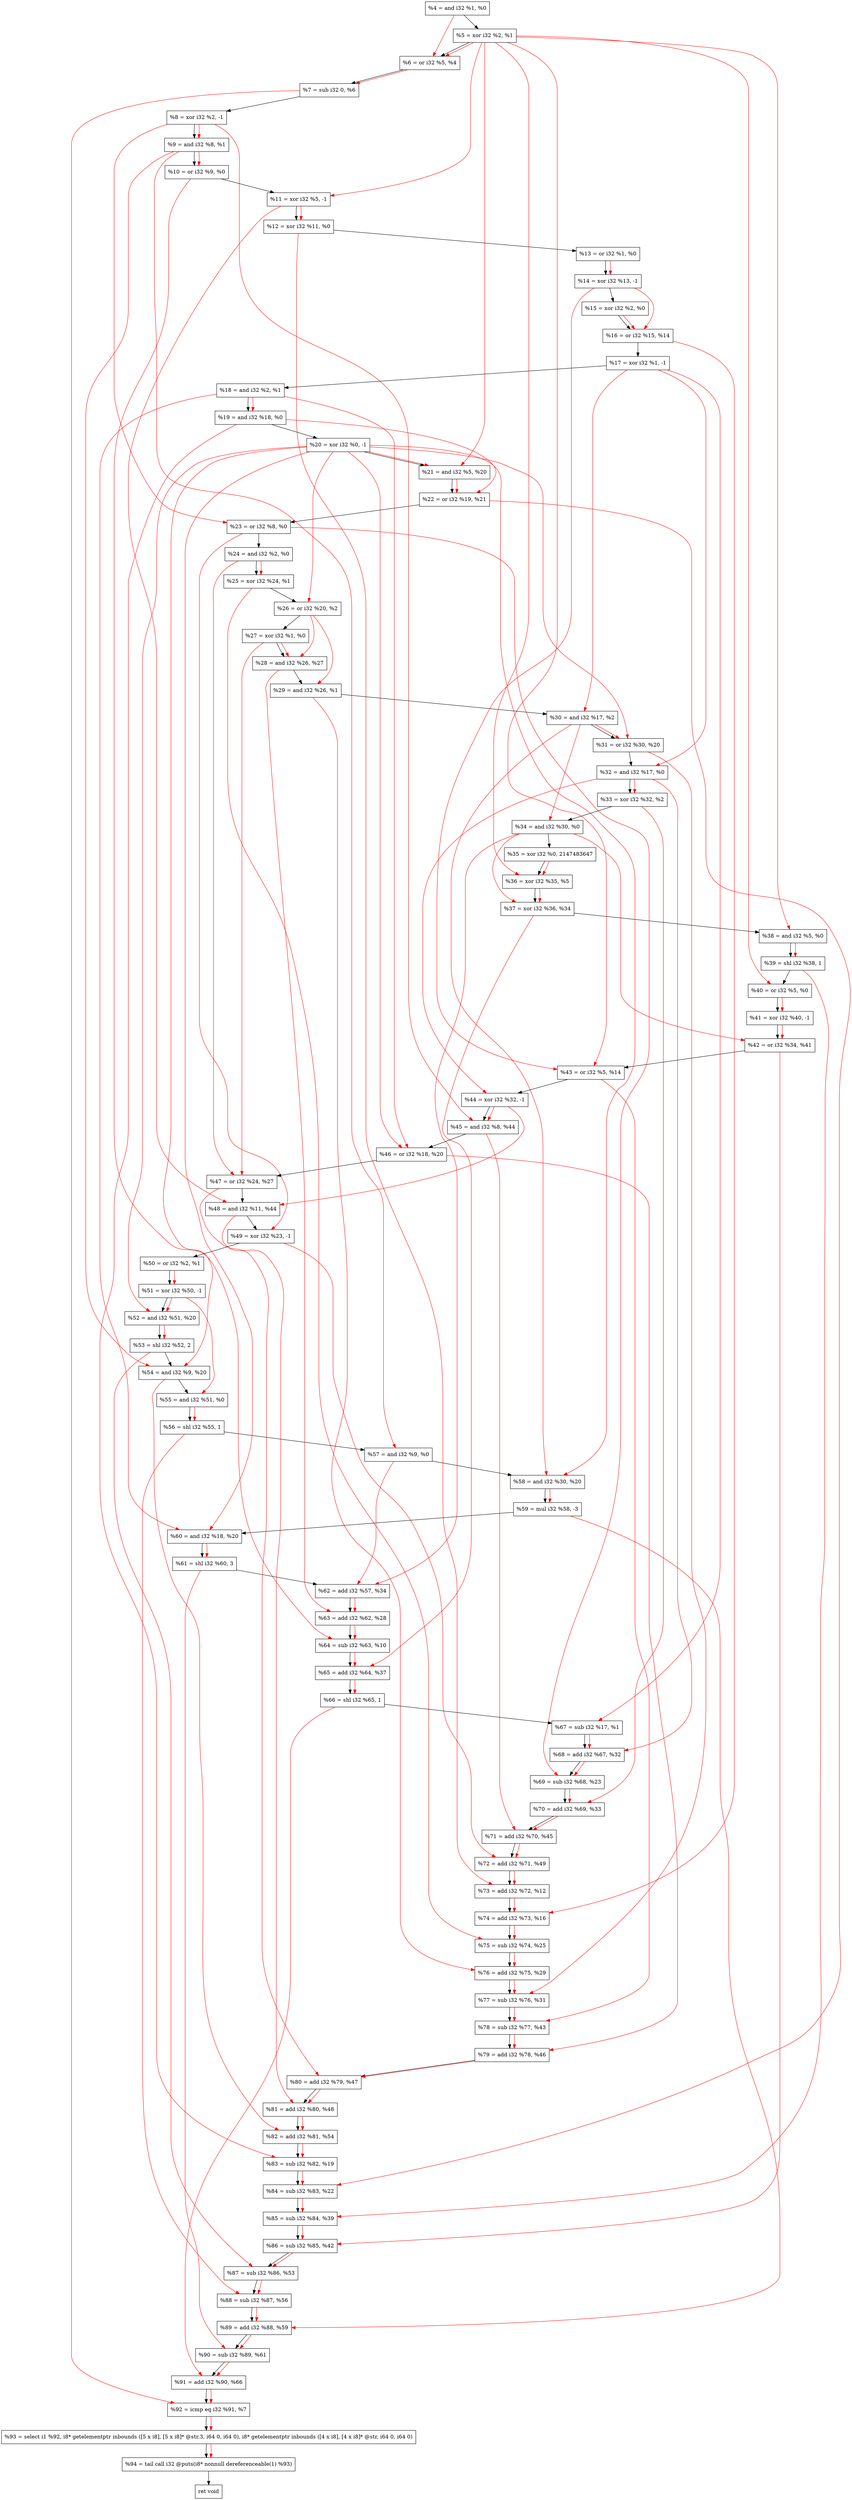 digraph "DFG for'crackme' function" {
	Node0x8009b0[shape=record, label="  %4 = and i32 %1, %0"];
	Node0x800a70[shape=record, label="  %5 = xor i32 %2, %1"];
	Node0x800ae0[shape=record, label="  %6 = or i32 %5, %4"];
	Node0x801160[shape=record, label="  %7 = sub i32 0, %6"];
	Node0x801200[shape=record, label="  %8 = xor i32 %2, -1"];
	Node0x801270[shape=record, label="  %9 = and i32 %8, %1"];
	Node0x8012e0[shape=record, label="  %10 = or i32 %9, %0"];
	Node0x801350[shape=record, label="  %11 = xor i32 %5, -1"];
	Node0x8013c0[shape=record, label="  %12 = xor i32 %11, %0"];
	Node0x801430[shape=record, label="  %13 = or i32 %1, %0"];
	Node0x8014a0[shape=record, label="  %14 = xor i32 %13, -1"];
	Node0x801510[shape=record, label="  %15 = xor i32 %2, %0"];
	Node0x801580[shape=record, label="  %16 = or i32 %15, %14"];
	Node0x8015f0[shape=record, label="  %17 = xor i32 %1, -1"];
	Node0x801660[shape=record, label="  %18 = and i32 %2, %1"];
	Node0x8016d0[shape=record, label="  %19 = and i32 %18, %0"];
	Node0x801740[shape=record, label="  %20 = xor i32 %0, -1"];
	Node0x8017b0[shape=record, label="  %21 = and i32 %5, %20"];
	Node0x801820[shape=record, label="  %22 = or i32 %19, %21"];
	Node0x801890[shape=record, label="  %23 = or i32 %8, %0"];
	Node0x801900[shape=record, label="  %24 = and i32 %2, %0"];
	Node0x801970[shape=record, label="  %25 = xor i32 %24, %1"];
	Node0x8019e0[shape=record, label="  %26 = or i32 %20, %2"];
	Node0x801a50[shape=record, label="  %27 = xor i32 %1, %0"];
	Node0x801ac0[shape=record, label="  %28 = and i32 %26, %27"];
	Node0x801b30[shape=record, label="  %29 = and i32 %26, %1"];
	Node0x801ba0[shape=record, label="  %30 = and i32 %17, %2"];
	Node0x801c10[shape=record, label="  %31 = or i32 %30, %20"];
	Node0x801c80[shape=record, label="  %32 = and i32 %17, %0"];
	Node0x801f00[shape=record, label="  %33 = xor i32 %32, %2"];
	Node0x801f70[shape=record, label="  %34 = and i32 %30, %0"];
	Node0x802010[shape=record, label="  %35 = xor i32 %0, 2147483647"];
	Node0x802080[shape=record, label="  %36 = xor i32 %35, %5"];
	Node0x8020f0[shape=record, label="  %37 = xor i32 %36, %34"];
	Node0x802160[shape=record, label="  %38 = and i32 %5, %0"];
	Node0x802200[shape=record, label="  %39 = shl i32 %38, 1"];
	Node0x802270[shape=record, label="  %40 = or i32 %5, %0"];
	Node0x8022e0[shape=record, label="  %41 = xor i32 %40, -1"];
	Node0x802350[shape=record, label="  %42 = or i32 %34, %41"];
	Node0x8023c0[shape=record, label="  %43 = or i32 %5, %14"];
	Node0x802430[shape=record, label="  %44 = xor i32 %32, -1"];
	Node0x8024a0[shape=record, label="  %45 = and i32 %8, %44"];
	Node0x802510[shape=record, label="  %46 = or i32 %18, %20"];
	Node0x802580[shape=record, label="  %47 = or i32 %24, %27"];
	Node0x8025f0[shape=record, label="  %48 = and i32 %11, %44"];
	Node0x802660[shape=record, label="  %49 = xor i32 %23, -1"];
	Node0x8026d0[shape=record, label="  %50 = or i32 %2, %1"];
	Node0x802740[shape=record, label="  %51 = xor i32 %50, -1"];
	Node0x8027b0[shape=record, label="  %52 = and i32 %51, %20"];
	Node0x802850[shape=record, label="  %53 = shl i32 %52, 2"];
	Node0x8028c0[shape=record, label="  %54 = and i32 %9, %20"];
	Node0x802930[shape=record, label="  %55 = and i32 %51, %0"];
	Node0x8029a0[shape=record, label="  %56 = shl i32 %55, 1"];
	Node0x802a10[shape=record, label="  %57 = and i32 %9, %0"];
	Node0x802a80[shape=record, label="  %58 = and i32 %30, %20"];
	Node0x802b20[shape=record, label="  %59 = mul i32 %58, -3"];
	Node0x802b90[shape=record, label="  %60 = and i32 %18, %20"];
	Node0x802c30[shape=record, label="  %61 = shl i32 %60, 3"];
	Node0x802ca0[shape=record, label="  %62 = add i32 %57, %34"];
	Node0x802d10[shape=record, label="  %63 = add i32 %62, %28"];
	Node0x802d80[shape=record, label="  %64 = sub i32 %63, %10"];
	Node0x803200[shape=record, label="  %65 = add i32 %64, %37"];
	Node0x803270[shape=record, label="  %66 = shl i32 %65, 1"];
	Node0x8032e0[shape=record, label="  %67 = sub i32 %17, %1"];
	Node0x803350[shape=record, label="  %68 = add i32 %67, %32"];
	Node0x8033c0[shape=record, label="  %69 = sub i32 %68, %23"];
	Node0x803430[shape=record, label="  %70 = add i32 %69, %33"];
	Node0x8034a0[shape=record, label="  %71 = add i32 %70, %45"];
	Node0x803510[shape=record, label="  %72 = add i32 %71, %49"];
	Node0x803580[shape=record, label="  %73 = add i32 %72, %12"];
	Node0x8035f0[shape=record, label="  %74 = add i32 %73, %16"];
	Node0x803660[shape=record, label="  %75 = sub i32 %74, %25"];
	Node0x8036d0[shape=record, label="  %76 = add i32 %75, %29"];
	Node0x803740[shape=record, label="  %77 = sub i32 %76, %31"];
	Node0x8037b0[shape=record, label="  %78 = sub i32 %77, %43"];
	Node0x803820[shape=record, label="  %79 = add i32 %78, %46"];
	Node0x803890[shape=record, label="  %80 = add i32 %79, %47"];
	Node0x803900[shape=record, label="  %81 = add i32 %80, %48"];
	Node0x803970[shape=record, label="  %82 = add i32 %81, %54"];
	Node0x8039e0[shape=record, label="  %83 = sub i32 %82, %19"];
	Node0x803a50[shape=record, label="  %84 = sub i32 %83, %22"];
	Node0x803ac0[shape=record, label="  %85 = sub i32 %84, %39"];
	Node0x803b30[shape=record, label="  %86 = sub i32 %85, %42"];
	Node0x803ba0[shape=record, label="  %87 = sub i32 %86, %53"];
	Node0x803c10[shape=record, label="  %88 = sub i32 %87, %56"];
	Node0x803c80[shape=record, label="  %89 = add i32 %88, %59"];
	Node0x803cf0[shape=record, label="  %90 = sub i32 %89, %61"];
	Node0x803d60[shape=record, label="  %91 = add i32 %90, %66"];
	Node0x803dd0[shape=record, label="  %92 = icmp eq i32 %91, %7"];
	Node0x7a1268[shape=record, label="  %93 = select i1 %92, i8* getelementptr inbounds ([5 x i8], [5 x i8]* @str.3, i64 0, i64 0), i8* getelementptr inbounds ([4 x i8], [4 x i8]* @str, i64 0, i64 0)"];
	Node0x804060[shape=record, label="  %94 = tail call i32 @puts(i8* nonnull dereferenceable(1) %93)"];
	Node0x8040b0[shape=record, label="  ret void"];
	Node0x8009b0 -> Node0x800a70;
	Node0x800a70 -> Node0x800ae0;
	Node0x800ae0 -> Node0x801160;
	Node0x801160 -> Node0x801200;
	Node0x801200 -> Node0x801270;
	Node0x801270 -> Node0x8012e0;
	Node0x8012e0 -> Node0x801350;
	Node0x801350 -> Node0x8013c0;
	Node0x8013c0 -> Node0x801430;
	Node0x801430 -> Node0x8014a0;
	Node0x8014a0 -> Node0x801510;
	Node0x801510 -> Node0x801580;
	Node0x801580 -> Node0x8015f0;
	Node0x8015f0 -> Node0x801660;
	Node0x801660 -> Node0x8016d0;
	Node0x8016d0 -> Node0x801740;
	Node0x801740 -> Node0x8017b0;
	Node0x8017b0 -> Node0x801820;
	Node0x801820 -> Node0x801890;
	Node0x801890 -> Node0x801900;
	Node0x801900 -> Node0x801970;
	Node0x801970 -> Node0x8019e0;
	Node0x8019e0 -> Node0x801a50;
	Node0x801a50 -> Node0x801ac0;
	Node0x801ac0 -> Node0x801b30;
	Node0x801b30 -> Node0x801ba0;
	Node0x801ba0 -> Node0x801c10;
	Node0x801c10 -> Node0x801c80;
	Node0x801c80 -> Node0x801f00;
	Node0x801f00 -> Node0x801f70;
	Node0x801f70 -> Node0x802010;
	Node0x802010 -> Node0x802080;
	Node0x802080 -> Node0x8020f0;
	Node0x8020f0 -> Node0x802160;
	Node0x802160 -> Node0x802200;
	Node0x802200 -> Node0x802270;
	Node0x802270 -> Node0x8022e0;
	Node0x8022e0 -> Node0x802350;
	Node0x802350 -> Node0x8023c0;
	Node0x8023c0 -> Node0x802430;
	Node0x802430 -> Node0x8024a0;
	Node0x8024a0 -> Node0x802510;
	Node0x802510 -> Node0x802580;
	Node0x802580 -> Node0x8025f0;
	Node0x8025f0 -> Node0x802660;
	Node0x802660 -> Node0x8026d0;
	Node0x8026d0 -> Node0x802740;
	Node0x802740 -> Node0x8027b0;
	Node0x8027b0 -> Node0x802850;
	Node0x802850 -> Node0x8028c0;
	Node0x8028c0 -> Node0x802930;
	Node0x802930 -> Node0x8029a0;
	Node0x8029a0 -> Node0x802a10;
	Node0x802a10 -> Node0x802a80;
	Node0x802a80 -> Node0x802b20;
	Node0x802b20 -> Node0x802b90;
	Node0x802b90 -> Node0x802c30;
	Node0x802c30 -> Node0x802ca0;
	Node0x802ca0 -> Node0x802d10;
	Node0x802d10 -> Node0x802d80;
	Node0x802d80 -> Node0x803200;
	Node0x803200 -> Node0x803270;
	Node0x803270 -> Node0x8032e0;
	Node0x8032e0 -> Node0x803350;
	Node0x803350 -> Node0x8033c0;
	Node0x8033c0 -> Node0x803430;
	Node0x803430 -> Node0x8034a0;
	Node0x8034a0 -> Node0x803510;
	Node0x803510 -> Node0x803580;
	Node0x803580 -> Node0x8035f0;
	Node0x8035f0 -> Node0x803660;
	Node0x803660 -> Node0x8036d0;
	Node0x8036d0 -> Node0x803740;
	Node0x803740 -> Node0x8037b0;
	Node0x8037b0 -> Node0x803820;
	Node0x803820 -> Node0x803890;
	Node0x803890 -> Node0x803900;
	Node0x803900 -> Node0x803970;
	Node0x803970 -> Node0x8039e0;
	Node0x8039e0 -> Node0x803a50;
	Node0x803a50 -> Node0x803ac0;
	Node0x803ac0 -> Node0x803b30;
	Node0x803b30 -> Node0x803ba0;
	Node0x803ba0 -> Node0x803c10;
	Node0x803c10 -> Node0x803c80;
	Node0x803c80 -> Node0x803cf0;
	Node0x803cf0 -> Node0x803d60;
	Node0x803d60 -> Node0x803dd0;
	Node0x803dd0 -> Node0x7a1268;
	Node0x7a1268 -> Node0x804060;
	Node0x804060 -> Node0x8040b0;
edge [color=red]
	Node0x800a70 -> Node0x800ae0;
	Node0x8009b0 -> Node0x800ae0;
	Node0x800ae0 -> Node0x801160;
	Node0x801200 -> Node0x801270;
	Node0x801270 -> Node0x8012e0;
	Node0x800a70 -> Node0x801350;
	Node0x801350 -> Node0x8013c0;
	Node0x801430 -> Node0x8014a0;
	Node0x801510 -> Node0x801580;
	Node0x8014a0 -> Node0x801580;
	Node0x801660 -> Node0x8016d0;
	Node0x800a70 -> Node0x8017b0;
	Node0x801740 -> Node0x8017b0;
	Node0x8016d0 -> Node0x801820;
	Node0x8017b0 -> Node0x801820;
	Node0x801200 -> Node0x801890;
	Node0x801900 -> Node0x801970;
	Node0x801740 -> Node0x8019e0;
	Node0x8019e0 -> Node0x801ac0;
	Node0x801a50 -> Node0x801ac0;
	Node0x8019e0 -> Node0x801b30;
	Node0x8015f0 -> Node0x801ba0;
	Node0x801ba0 -> Node0x801c10;
	Node0x801740 -> Node0x801c10;
	Node0x8015f0 -> Node0x801c80;
	Node0x801c80 -> Node0x801f00;
	Node0x801ba0 -> Node0x801f70;
	Node0x802010 -> Node0x802080;
	Node0x800a70 -> Node0x802080;
	Node0x802080 -> Node0x8020f0;
	Node0x801f70 -> Node0x8020f0;
	Node0x800a70 -> Node0x802160;
	Node0x802160 -> Node0x802200;
	Node0x800a70 -> Node0x802270;
	Node0x802270 -> Node0x8022e0;
	Node0x801f70 -> Node0x802350;
	Node0x8022e0 -> Node0x802350;
	Node0x800a70 -> Node0x8023c0;
	Node0x8014a0 -> Node0x8023c0;
	Node0x801c80 -> Node0x802430;
	Node0x801200 -> Node0x8024a0;
	Node0x802430 -> Node0x8024a0;
	Node0x801660 -> Node0x802510;
	Node0x801740 -> Node0x802510;
	Node0x801900 -> Node0x802580;
	Node0x801a50 -> Node0x802580;
	Node0x801350 -> Node0x8025f0;
	Node0x802430 -> Node0x8025f0;
	Node0x801890 -> Node0x802660;
	Node0x8026d0 -> Node0x802740;
	Node0x802740 -> Node0x8027b0;
	Node0x801740 -> Node0x8027b0;
	Node0x8027b0 -> Node0x802850;
	Node0x801270 -> Node0x8028c0;
	Node0x801740 -> Node0x8028c0;
	Node0x802740 -> Node0x802930;
	Node0x802930 -> Node0x8029a0;
	Node0x801270 -> Node0x802a10;
	Node0x801ba0 -> Node0x802a80;
	Node0x801740 -> Node0x802a80;
	Node0x802a80 -> Node0x802b20;
	Node0x801660 -> Node0x802b90;
	Node0x801740 -> Node0x802b90;
	Node0x802b90 -> Node0x802c30;
	Node0x802a10 -> Node0x802ca0;
	Node0x801f70 -> Node0x802ca0;
	Node0x802ca0 -> Node0x802d10;
	Node0x801ac0 -> Node0x802d10;
	Node0x802d10 -> Node0x802d80;
	Node0x8012e0 -> Node0x802d80;
	Node0x802d80 -> Node0x803200;
	Node0x8020f0 -> Node0x803200;
	Node0x803200 -> Node0x803270;
	Node0x8015f0 -> Node0x8032e0;
	Node0x8032e0 -> Node0x803350;
	Node0x801c80 -> Node0x803350;
	Node0x803350 -> Node0x8033c0;
	Node0x801890 -> Node0x8033c0;
	Node0x8033c0 -> Node0x803430;
	Node0x801f00 -> Node0x803430;
	Node0x803430 -> Node0x8034a0;
	Node0x8024a0 -> Node0x8034a0;
	Node0x8034a0 -> Node0x803510;
	Node0x802660 -> Node0x803510;
	Node0x803510 -> Node0x803580;
	Node0x8013c0 -> Node0x803580;
	Node0x803580 -> Node0x8035f0;
	Node0x801580 -> Node0x8035f0;
	Node0x8035f0 -> Node0x803660;
	Node0x801970 -> Node0x803660;
	Node0x803660 -> Node0x8036d0;
	Node0x801b30 -> Node0x8036d0;
	Node0x8036d0 -> Node0x803740;
	Node0x801c10 -> Node0x803740;
	Node0x803740 -> Node0x8037b0;
	Node0x8023c0 -> Node0x8037b0;
	Node0x8037b0 -> Node0x803820;
	Node0x802510 -> Node0x803820;
	Node0x803820 -> Node0x803890;
	Node0x802580 -> Node0x803890;
	Node0x803890 -> Node0x803900;
	Node0x8025f0 -> Node0x803900;
	Node0x803900 -> Node0x803970;
	Node0x8028c0 -> Node0x803970;
	Node0x803970 -> Node0x8039e0;
	Node0x8016d0 -> Node0x8039e0;
	Node0x8039e0 -> Node0x803a50;
	Node0x801820 -> Node0x803a50;
	Node0x803a50 -> Node0x803ac0;
	Node0x802200 -> Node0x803ac0;
	Node0x803ac0 -> Node0x803b30;
	Node0x802350 -> Node0x803b30;
	Node0x803b30 -> Node0x803ba0;
	Node0x802850 -> Node0x803ba0;
	Node0x803ba0 -> Node0x803c10;
	Node0x8029a0 -> Node0x803c10;
	Node0x803c10 -> Node0x803c80;
	Node0x802b20 -> Node0x803c80;
	Node0x803c80 -> Node0x803cf0;
	Node0x802c30 -> Node0x803cf0;
	Node0x803cf0 -> Node0x803d60;
	Node0x803270 -> Node0x803d60;
	Node0x803d60 -> Node0x803dd0;
	Node0x801160 -> Node0x803dd0;
	Node0x803dd0 -> Node0x7a1268;
	Node0x7a1268 -> Node0x804060;
}
